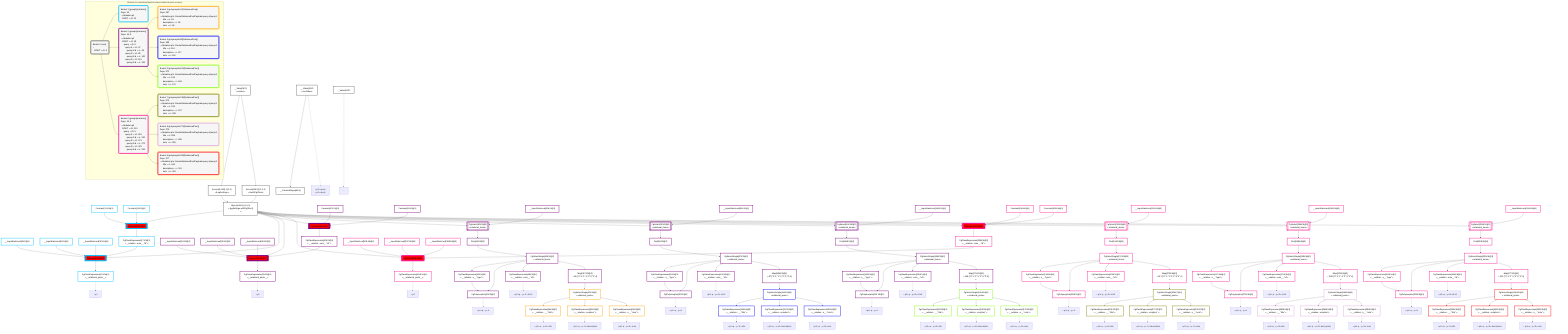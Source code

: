graph TD
    classDef path fill:#eee,stroke:#000,color:#000
    classDef plan fill:#fff,stroke-width:3px,color:#000
    classDef itemplan fill:#fff,stroke-width:6px,color:#000
    classDef sideeffectplan fill:#f00,stroke-width:6px,color:#000
    classDef bucket fill:#f6f6f6,color:#000,stroke-width:6px,text-align:left


    %% define plans
    __Value0["__Value[0∈0]"]:::plan
    __Value3["__Value[3∈0]<br />ᐸcontextᐳ"]:::plan
    __Value5["__Value[5∈0]<br />ᐸrootValueᐳ"]:::plan
    __TrackedObject6["__TrackedObject[6∈0]"]:::plan
    __InputStaticLeaf8["__InputStaticLeaf[8∈1@1]"]:::plan
    __InputStaticLeaf9["__InputStaticLeaf[9∈1@1]"]:::plan
    __InputStaticLeaf10["__InputStaticLeaf[10∈1@1]"]:::plan
    Constant11["Constant[11∈1@1]"]:::plan
    Constant12["Constant[12∈1@1]"]:::plan
    Access14["Access[14∈0] {1,2,3}<br />ᐸ3.pgSettingsᐳ"]:::plan
    Access15["Access[15∈0] {1,2,3}<br />ᐸ3.withPgClientᐳ"]:::plan
    Object16["Object[16∈0] {1,2,3}<br />ᐸ{pgSettings,withPgClient}ᐳ"]:::plan
    PgInsert13[["PgInsert[13∈1@1]"]]:::sideeffectplan
    PgClassExpression17["PgClassExpression[17∈1@1]<br />ᐸ__relation...ems__.”id”ᐳ"]:::plan
    PgInsert18[["PgInsert[18∈1@1]"]]:::sideeffectplan
    PgClassExpression22["PgClassExpression[22∈1@1]<br />ᐸ__relational_posts__ᐳ"]:::plan
    __InputStaticLeaf24["__InputStaticLeaf[24∈2@2]"]:::plan
    __InputStaticLeaf25["__InputStaticLeaf[25∈2@2]"]:::plan
    __InputStaticLeaf26["__InputStaticLeaf[26∈2@2]"]:::plan
    Constant27["Constant[27∈2@2]"]:::plan
    Constant28["Constant[28∈2@2]"]:::plan
    PgInsert29[["PgInsert[29∈2@2]"]]:::sideeffectplan
    PgClassExpression33["PgClassExpression[33∈2@2]<br />ᐸ__relation...ems__.”id”ᐳ"]:::plan
    PgInsert34[["PgInsert[34∈2@2]"]]:::sideeffectplan
    PgClassExpression38["PgClassExpression[38∈2@2]<br />ᐸ__relational_posts__ᐳ"]:::plan
    __InputStaticLeaf39["__InputStaticLeaf[39∈2@2]"]:::plan
    PgSelect40[["PgSelect[40∈2@2]<br />ᐸrelational_itemsᐳ"]]:::plan
    First44["First[44∈2@2]"]:::plan
    PgSelectSingle45["PgSelectSingle[45∈2@2]<br />ᐸrelational_itemsᐳ"]:::plan
    PgClassExpression46["PgClassExpression[46∈2@2]<br />ᐸ__relation...s__.”type”ᐳ"]:::plan
    PgPolymorphic47["PgPolymorphic[47∈2@2]"]:::plan
    PgClassExpression48["PgClassExpression[48∈2@2]<br />ᐸ__relation...ems__.”id”ᐳ"]:::plan
    Map367["Map[367∈2@2]<br />ᐸ45:{”0”:1,”1”:2,”2”:3,”3”:4}ᐳ"]:::plan
    PgSelectSingle62["PgSelectSingle[62∈3@2]<br />ᐸrelational_postsᐳ"]:::plan
    PgClassExpression64["PgClassExpression[64∈3@2]<br />ᐸ__relation...__.”title”ᐳ"]:::plan
    PgClassExpression65["PgClassExpression[65∈3@2]<br />ᐸ__relation...scription”ᐳ"]:::plan
    PgClassExpression66["PgClassExpression[66∈3@2]<br />ᐸ__relation...s__.”note”ᐳ"]:::plan
    __InputStaticLeaf91["__InputStaticLeaf[91∈2@2]"]:::plan
    PgSelect92[["PgSelect[92∈2@2]<br />ᐸrelational_itemsᐳ"]]:::plan
    First96["First[96∈2@2]"]:::plan
    PgSelectSingle97["PgSelectSingle[97∈2@2]<br />ᐸrelational_itemsᐳ"]:::plan
    PgClassExpression98["PgClassExpression[98∈2@2]<br />ᐸ__relation...s__.”type”ᐳ"]:::plan
    PgPolymorphic99["PgPolymorphic[99∈2@2]"]:::plan
    PgClassExpression100["PgClassExpression[100∈2@2]<br />ᐸ__relation...ems__.”id”ᐳ"]:::plan
    Map369["Map[369∈2@2]<br />ᐸ97:{”0”:1,”1”:2,”2”:3,”3”:4}ᐳ"]:::plan
    PgSelectSingle114["PgSelectSingle[114∈4@2]<br />ᐸrelational_postsᐳ"]:::plan
    PgClassExpression116["PgClassExpression[116∈4@2]<br />ᐸ__relation...__.”title”ᐳ"]:::plan
    PgClassExpression117["PgClassExpression[117∈4@2]<br />ᐸ__relation...scription”ᐳ"]:::plan
    PgClassExpression118["PgClassExpression[118∈4@2]<br />ᐸ__relation...s__.”note”ᐳ"]:::plan
    __InputStaticLeaf143["__InputStaticLeaf[143∈2@2]"]:::plan
    PgSelect144[["PgSelect[144∈2@2]<br />ᐸrelational_itemsᐳ"]]:::plan
    First148["First[148∈2@2]"]:::plan
    PgSelectSingle149["PgSelectSingle[149∈2@2]<br />ᐸrelational_itemsᐳ"]:::plan
    PgClassExpression150["PgClassExpression[150∈2@2]<br />ᐸ__relation...s__.”type”ᐳ"]:::plan
    PgPolymorphic151["PgPolymorphic[151∈2@2]"]:::plan
    PgClassExpression152["PgClassExpression[152∈2@2]<br />ᐸ__relation...ems__.”id”ᐳ"]:::plan
    Map371["Map[371∈2@2]<br />ᐸ149:{”0”:1,”1”:2,”2”:3,”3”:4}ᐳ"]:::plan
    PgSelectSingle166["PgSelectSingle[166∈5@2]<br />ᐸrelational_postsᐳ"]:::plan
    PgClassExpression168["PgClassExpression[168∈5@2]<br />ᐸ__relation...__.”title”ᐳ"]:::plan
    PgClassExpression169["PgClassExpression[169∈5@2]<br />ᐸ__relation...scription”ᐳ"]:::plan
    PgClassExpression170["PgClassExpression[170∈5@2]<br />ᐸ__relation...s__.”note”ᐳ"]:::plan
    __InputStaticLeaf196["__InputStaticLeaf[196∈6@3]"]:::plan
    __InputStaticLeaf197["__InputStaticLeaf[197∈6@3]"]:::plan
    __InputStaticLeaf198["__InputStaticLeaf[198∈6@3]"]:::plan
    Constant199["Constant[199∈6@3]"]:::plan
    Constant200["Constant[200∈6@3]"]:::plan
    PgInsert201[["PgInsert[201∈6@3]"]]:::sideeffectplan
    PgClassExpression205["PgClassExpression[205∈6@3]<br />ᐸ__relation...ems__.”id”ᐳ"]:::plan
    PgInsert206[["PgInsert[206∈6@3]"]]:::sideeffectplan
    PgClassExpression210["PgClassExpression[210∈6@3]<br />ᐸ__relational_posts__ᐳ"]:::plan
    __InputStaticLeaf211["__InputStaticLeaf[211∈6@3]"]:::plan
    PgSelect212[["PgSelect[212∈6@3]<br />ᐸrelational_itemsᐳ"]]:::plan
    First216["First[216∈6@3]"]:::plan
    PgSelectSingle217["PgSelectSingle[217∈6@3]<br />ᐸrelational_itemsᐳ"]:::plan
    PgClassExpression218["PgClassExpression[218∈6@3]<br />ᐸ__relation...s__.”type”ᐳ"]:::plan
    PgPolymorphic219["PgPolymorphic[219∈6@3]"]:::plan
    PgClassExpression220["PgClassExpression[220∈6@3]<br />ᐸ__relation...ems__.”id”ᐳ"]:::plan
    Map373["Map[373∈6@3]<br />ᐸ217:{”0”:1,”1”:2,”2”:3,”3”:4}ᐳ"]:::plan
    PgSelectSingle234["PgSelectSingle[234∈7@3]<br />ᐸrelational_postsᐳ"]:::plan
    PgClassExpression236["PgClassExpression[236∈7@3]<br />ᐸ__relation...__.”title”ᐳ"]:::plan
    PgClassExpression237["PgClassExpression[237∈7@3]<br />ᐸ__relation...scription”ᐳ"]:::plan
    PgClassExpression238["PgClassExpression[238∈7@3]<br />ᐸ__relation...s__.”note”ᐳ"]:::plan
    __InputStaticLeaf263["__InputStaticLeaf[263∈6@3]"]:::plan
    PgSelect264[["PgSelect[264∈6@3]<br />ᐸrelational_itemsᐳ"]]:::plan
    First268["First[268∈6@3]"]:::plan
    PgSelectSingle269["PgSelectSingle[269∈6@3]<br />ᐸrelational_itemsᐳ"]:::plan
    PgClassExpression270["PgClassExpression[270∈6@3]<br />ᐸ__relation...s__.”type”ᐳ"]:::plan
    PgPolymorphic271["PgPolymorphic[271∈6@3]"]:::plan
    PgClassExpression272["PgClassExpression[272∈6@3]<br />ᐸ__relation...ems__.”id”ᐳ"]:::plan
    Map375["Map[375∈6@3]<br />ᐸ269:{”0”:1,”1”:2,”2”:3,”3”:4}ᐳ"]:::plan
    PgSelectSingle286["PgSelectSingle[286∈8@3]<br />ᐸrelational_postsᐳ"]:::plan
    PgClassExpression288["PgClassExpression[288∈8@3]<br />ᐸ__relation...__.”title”ᐳ"]:::plan
    PgClassExpression289["PgClassExpression[289∈8@3]<br />ᐸ__relation...scription”ᐳ"]:::plan
    PgClassExpression290["PgClassExpression[290∈8@3]<br />ᐸ__relation...s__.”note”ᐳ"]:::plan
    __InputStaticLeaf315["__InputStaticLeaf[315∈6@3]"]:::plan
    PgSelect316[["PgSelect[316∈6@3]<br />ᐸrelational_itemsᐳ"]]:::plan
    First320["First[320∈6@3]"]:::plan
    PgSelectSingle321["PgSelectSingle[321∈6@3]<br />ᐸrelational_itemsᐳ"]:::plan
    PgClassExpression322["PgClassExpression[322∈6@3]<br />ᐸ__relation...s__.”type”ᐳ"]:::plan
    PgPolymorphic323["PgPolymorphic[323∈6@3]"]:::plan
    PgClassExpression324["PgClassExpression[324∈6@3]<br />ᐸ__relation...ems__.”id”ᐳ"]:::plan
    Map377["Map[377∈6@3]<br />ᐸ321:{”0”:1,”1”:2,”2”:3,”3”:4}ᐳ"]:::plan
    PgSelectSingle338["PgSelectSingle[338∈9@3]<br />ᐸrelational_postsᐳ"]:::plan
    PgClassExpression340["PgClassExpression[340∈9@3]<br />ᐸ__relation...__.”title”ᐳ"]:::plan
    PgClassExpression341["PgClassExpression[341∈9@3]<br />ᐸ__relation...scription”ᐳ"]:::plan
    PgClassExpression342["PgClassExpression[342∈9@3]<br />ᐸ__relation...s__.”note”ᐳ"]:::plan

    %% plan dependencies
    __Value5 --> __TrackedObject6
    __Value3 --> Access14
    __Value3 --> Access15
    Access14 & Access15 --> Object16
    Object16 & Constant11 & Constant12 --> PgInsert13
    PgInsert13 --> PgClassExpression17
    Object16 & PgClassExpression17 & __InputStaticLeaf8 & __InputStaticLeaf9 & __InputStaticLeaf10 --> PgInsert18
    PgInsert18 --> PgClassExpression22
    Object16 & Constant27 & Constant28 --> PgInsert29
    PgInsert29 --> PgClassExpression33
    Object16 & PgClassExpression33 & __InputStaticLeaf24 & __InputStaticLeaf25 & __InputStaticLeaf26 --> PgInsert34
    PgInsert34 --> PgClassExpression38
    Object16 & __InputStaticLeaf39 --> PgSelect40
    PgSelect40 --> First44
    First44 --> PgSelectSingle45
    PgSelectSingle45 --> PgClassExpression46
    PgSelectSingle45 & PgClassExpression46 --> PgPolymorphic47
    PgSelectSingle45 --> PgClassExpression48
    PgSelectSingle45 --> Map367
    Map367 --> PgSelectSingle62
    PgSelectSingle62 --> PgClassExpression64
    PgSelectSingle62 --> PgClassExpression65
    PgSelectSingle62 --> PgClassExpression66
    Object16 & __InputStaticLeaf91 --> PgSelect92
    PgSelect92 --> First96
    First96 --> PgSelectSingle97
    PgSelectSingle97 --> PgClassExpression98
    PgSelectSingle97 & PgClassExpression98 --> PgPolymorphic99
    PgSelectSingle97 --> PgClassExpression100
    PgSelectSingle97 --> Map369
    Map369 --> PgSelectSingle114
    PgSelectSingle114 --> PgClassExpression116
    PgSelectSingle114 --> PgClassExpression117
    PgSelectSingle114 --> PgClassExpression118
    Object16 & __InputStaticLeaf143 --> PgSelect144
    PgSelect144 --> First148
    First148 --> PgSelectSingle149
    PgSelectSingle149 --> PgClassExpression150
    PgSelectSingle149 & PgClassExpression150 --> PgPolymorphic151
    PgSelectSingle149 --> PgClassExpression152
    PgSelectSingle149 --> Map371
    Map371 --> PgSelectSingle166
    PgSelectSingle166 --> PgClassExpression168
    PgSelectSingle166 --> PgClassExpression169
    PgSelectSingle166 --> PgClassExpression170
    Object16 & Constant199 & Constant200 --> PgInsert201
    PgInsert201 --> PgClassExpression205
    Object16 & PgClassExpression205 & __InputStaticLeaf196 & __InputStaticLeaf197 & __InputStaticLeaf198 --> PgInsert206
    PgInsert206 --> PgClassExpression210
    Object16 & __InputStaticLeaf211 --> PgSelect212
    PgSelect212 --> First216
    First216 --> PgSelectSingle217
    PgSelectSingle217 --> PgClassExpression218
    PgSelectSingle217 & PgClassExpression218 --> PgPolymorphic219
    PgSelectSingle217 --> PgClassExpression220
    PgSelectSingle217 --> Map373
    Map373 --> PgSelectSingle234
    PgSelectSingle234 --> PgClassExpression236
    PgSelectSingle234 --> PgClassExpression237
    PgSelectSingle234 --> PgClassExpression238
    Object16 & __InputStaticLeaf263 --> PgSelect264
    PgSelect264 --> First268
    First268 --> PgSelectSingle269
    PgSelectSingle269 --> PgClassExpression270
    PgSelectSingle269 & PgClassExpression270 --> PgPolymorphic271
    PgSelectSingle269 --> PgClassExpression272
    PgSelectSingle269 --> Map375
    Map375 --> PgSelectSingle286
    PgSelectSingle286 --> PgClassExpression288
    PgSelectSingle286 --> PgClassExpression289
    PgSelectSingle286 --> PgClassExpression290
    Object16 & __InputStaticLeaf315 --> PgSelect316
    PgSelect316 --> First320
    First320 --> PgSelectSingle321
    PgSelectSingle321 --> PgClassExpression322
    PgSelectSingle321 & PgClassExpression322 --> PgPolymorphic323
    PgSelectSingle321 --> PgClassExpression324
    PgSelectSingle321 --> Map377
    Map377 --> PgSelectSingle338
    PgSelectSingle338 --> PgClassExpression340
    PgSelectSingle338 --> PgClassExpression341
    PgSelectSingle338 --> PgClassExpression342

    %% plan-to-path relationships
    P0["~"]
    __Value0 -.-> P0
    P5["ᐳp2ᐳquery<br />ᐳp3ᐳquery"]
    __Value5 -.-> P5
    P22["ᐳp1"]
    PgClassExpression22 -.-> P22
    P38["ᐳp2"]
    PgClassExpression38 -.-> P38
    P47["ᐳp2ᐳq…yᐳi1"]
    PgPolymorphic47 -.-> P47
    P48["ᐳp2ᐳq…yᐳi1ᐳid x5"]
    PgClassExpression48 -.-> P48
    P64["ᐳp2ᐳq…yᐳi1ᐳtitle"]
    PgClassExpression64 -.-> P64
    P65["ᐳp2ᐳq…yᐳi1ᐳdescription"]
    PgClassExpression65 -.-> P65
    P66["ᐳp2ᐳq…yᐳi1ᐳnote"]
    PgClassExpression66 -.-> P66
    P99["ᐳp2ᐳq…yᐳi2"]
    PgPolymorphic99 -.-> P99
    P100["ᐳp2ᐳq…yᐳi2ᐳid x5"]
    PgClassExpression100 -.-> P100
    P116["ᐳp2ᐳq…yᐳi2ᐳtitle"]
    PgClassExpression116 -.-> P116
    P117["ᐳp2ᐳq…yᐳi2ᐳdescription"]
    PgClassExpression117 -.-> P117
    P118["ᐳp2ᐳq…yᐳi2ᐳnote"]
    PgClassExpression118 -.-> P118
    P151["ᐳp2ᐳq…yᐳi3"]
    PgPolymorphic151 -.-> P151
    P152["ᐳp2ᐳq…yᐳi3ᐳid x5"]
    PgClassExpression152 -.-> P152
    P168["ᐳp2ᐳq…yᐳi3ᐳtitle"]
    PgClassExpression168 -.-> P168
    P169["ᐳp2ᐳq…yᐳi3ᐳdescription"]
    PgClassExpression169 -.-> P169
    P170["ᐳp2ᐳq…yᐳi3ᐳnote"]
    PgClassExpression170 -.-> P170
    P210["ᐳp3"]
    PgClassExpression210 -.-> P210
    P219["ᐳp3ᐳq…yᐳi1"]
    PgPolymorphic219 -.-> P219
    P220["ᐳp3ᐳq…yᐳi1ᐳid x5"]
    PgClassExpression220 -.-> P220
    P236["ᐳp3ᐳq…yᐳi1ᐳtitle"]
    PgClassExpression236 -.-> P236
    P237["ᐳp3ᐳq…yᐳi1ᐳdescription"]
    PgClassExpression237 -.-> P237
    P238["ᐳp3ᐳq…yᐳi1ᐳnote"]
    PgClassExpression238 -.-> P238
    P271["ᐳp3ᐳq…yᐳi2"]
    PgPolymorphic271 -.-> P271
    P272["ᐳp3ᐳq…yᐳi2ᐳid x5"]
    PgClassExpression272 -.-> P272
    P288["ᐳp3ᐳq…yᐳi2ᐳtitle"]
    PgClassExpression288 -.-> P288
    P289["ᐳp3ᐳq…yᐳi2ᐳdescription"]
    PgClassExpression289 -.-> P289
    P290["ᐳp3ᐳq…yᐳi2ᐳnote"]
    PgClassExpression290 -.-> P290
    P323["ᐳp3ᐳq…yᐳi3"]
    PgPolymorphic323 -.-> P323
    P324["ᐳp3ᐳq…yᐳi3ᐳid x5"]
    PgClassExpression324 -.-> P324
    P340["ᐳp3ᐳq…yᐳi3ᐳtitle"]
    PgClassExpression340 -.-> P340
    P341["ᐳp3ᐳq…yᐳi3ᐳdescription"]
    PgClassExpression341 -.-> P341
    P342["ᐳp3ᐳq…yᐳi3ᐳnote"]
    PgClassExpression342 -.-> P342

    subgraph "Buckets for mutations/basics/create-relational-post-no-query"
    Bucket0("Bucket 0 (root)<br />~<br />⠀ROOT ᐸ-O- 0"):::bucket
    classDef bucket0 stroke:#696969
    class Bucket0,__Value0,__Value3,__Value5,__TrackedObject6,Access14,Access15,Object16 bucket0
    Bucket1("Bucket 1 (group1[mutation])<br />Deps: 16<br />~ᐳMutation.p1<br />⠀ROOT ᐸ-O- 22"):::bucket
    classDef bucket1 stroke:#00bfff
    class Bucket1,__InputStaticLeaf8,__InputStaticLeaf9,__InputStaticLeaf10,Constant11,Constant12,PgInsert13,PgClassExpression17,PgInsert18,PgClassExpression22 bucket1
    Bucket2("Bucket 2 (group2[mutation])<br />Deps: 16, 5<br />~ᐳMutation.p2<br />⠀ROOT ᐸ-O- 38<br />⠀⠀query ᐸ-O- 5<br />⠀⠀⠀query.i1 ᐸ-O- 47<br />⠀⠀⠀⠀query.i1.id ᐸ-L- 48<br />⠀⠀⠀query.i2 ᐸ-O- 99<br />⠀⠀⠀⠀query.i2.id ᐸ-L- 100<br />⠀⠀⠀query.i3 ᐸ-O- 151<br />⠀⠀⠀⠀query.i3.id ᐸ-L- 152"):::bucket
    classDef bucket2 stroke:#7f007f
    class Bucket2,__InputStaticLeaf24,__InputStaticLeaf25,__InputStaticLeaf26,Constant27,Constant28,PgInsert29,PgClassExpression33,PgInsert34,PgClassExpression38,__InputStaticLeaf39,PgSelect40,First44,PgSelectSingle45,PgClassExpression46,PgPolymorphic47,PgClassExpression48,__InputStaticLeaf91,PgSelect92,First96,PgSelectSingle97,PgClassExpression98,PgPolymorphic99,PgClassExpression100,__InputStaticLeaf143,PgSelect144,First148,PgSelectSingle149,PgClassExpression150,PgPolymorphic151,PgClassExpression152,Map367,Map369,Map371 bucket2
    Bucket3("Bucket 3 (polymorphic47[RelationalPost])<br />Deps: 367<br />~ᐳMutation.p2ᐳCreateRelationalPostPayload.queryᐳQuery.i1<br />⠀⠀title ᐸ-L- 64<br />⠀⠀description ᐸ-L- 65<br />⠀⠀note ᐸ-L- 66"):::bucket
    classDef bucket3 stroke:#ffa500
    class Bucket3,PgSelectSingle62,PgClassExpression64,PgClassExpression65,PgClassExpression66 bucket3
    Bucket4("Bucket 4 (polymorphic99[RelationalPost])<br />Deps: 369<br />~ᐳMutation.p2ᐳCreateRelationalPostPayload.queryᐳQuery.i2<br />⠀⠀title ᐸ-L- 116<br />⠀⠀description ᐸ-L- 117<br />⠀⠀note ᐸ-L- 118"):::bucket
    classDef bucket4 stroke:#0000ff
    class Bucket4,PgSelectSingle114,PgClassExpression116,PgClassExpression117,PgClassExpression118 bucket4
    Bucket5("Bucket 5 (polymorphic151[RelationalPost])<br />Deps: 371<br />~ᐳMutation.p2ᐳCreateRelationalPostPayload.queryᐳQuery.i3<br />⠀⠀title ᐸ-L- 168<br />⠀⠀description ᐸ-L- 169<br />⠀⠀note ᐸ-L- 170"):::bucket
    classDef bucket5 stroke:#7fff00
    class Bucket5,PgSelectSingle166,PgClassExpression168,PgClassExpression169,PgClassExpression170 bucket5
    Bucket6("Bucket 6 (group3[mutation])<br />Deps: 16, 5<br />~ᐳMutation.p3<br />⠀ROOT ᐸ-O- 210<br />⠀⠀query ᐸ-O- 5<br />⠀⠀⠀query.i1 ᐸ-O- 219<br />⠀⠀⠀⠀query.i1.id ᐸ-L- 220<br />⠀⠀⠀query.i2 ᐸ-O- 271<br />⠀⠀⠀⠀query.i2.id ᐸ-L- 272<br />⠀⠀⠀query.i3 ᐸ-O- 323<br />⠀⠀⠀⠀query.i3.id ᐸ-L- 324"):::bucket
    classDef bucket6 stroke:#ff1493
    class Bucket6,__InputStaticLeaf196,__InputStaticLeaf197,__InputStaticLeaf198,Constant199,Constant200,PgInsert201,PgClassExpression205,PgInsert206,PgClassExpression210,__InputStaticLeaf211,PgSelect212,First216,PgSelectSingle217,PgClassExpression218,PgPolymorphic219,PgClassExpression220,__InputStaticLeaf263,PgSelect264,First268,PgSelectSingle269,PgClassExpression270,PgPolymorphic271,PgClassExpression272,__InputStaticLeaf315,PgSelect316,First320,PgSelectSingle321,PgClassExpression322,PgPolymorphic323,PgClassExpression324,Map373,Map375,Map377 bucket6
    Bucket7("Bucket 7 (polymorphic219[RelationalPost])<br />Deps: 373<br />~ᐳMutation.p3ᐳCreateRelationalPostPayload.queryᐳQuery.i1<br />⠀⠀title ᐸ-L- 236<br />⠀⠀description ᐸ-L- 237<br />⠀⠀note ᐸ-L- 238"):::bucket
    classDef bucket7 stroke:#808000
    class Bucket7,PgSelectSingle234,PgClassExpression236,PgClassExpression237,PgClassExpression238 bucket7
    Bucket8("Bucket 8 (polymorphic271[RelationalPost])<br />Deps: 375<br />~ᐳMutation.p3ᐳCreateRelationalPostPayload.queryᐳQuery.i2<br />⠀⠀title ᐸ-L- 288<br />⠀⠀description ᐸ-L- 289<br />⠀⠀note ᐸ-L- 290"):::bucket
    classDef bucket8 stroke:#dda0dd
    class Bucket8,PgSelectSingle286,PgClassExpression288,PgClassExpression289,PgClassExpression290 bucket8
    Bucket9("Bucket 9 (polymorphic323[RelationalPost])<br />Deps: 377<br />~ᐳMutation.p3ᐳCreateRelationalPostPayload.queryᐳQuery.i3<br />⠀⠀title ᐸ-L- 340<br />⠀⠀description ᐸ-L- 341<br />⠀⠀note ᐸ-L- 342"):::bucket
    classDef bucket9 stroke:#ff0000
    class Bucket9,PgSelectSingle338,PgClassExpression340,PgClassExpression341,PgClassExpression342 bucket9
    Bucket0 --> Bucket1 & Bucket2 & Bucket6
    Bucket2 --> Bucket3 & Bucket4 & Bucket5
    Bucket6 --> Bucket7 & Bucket8 & Bucket9
    end
